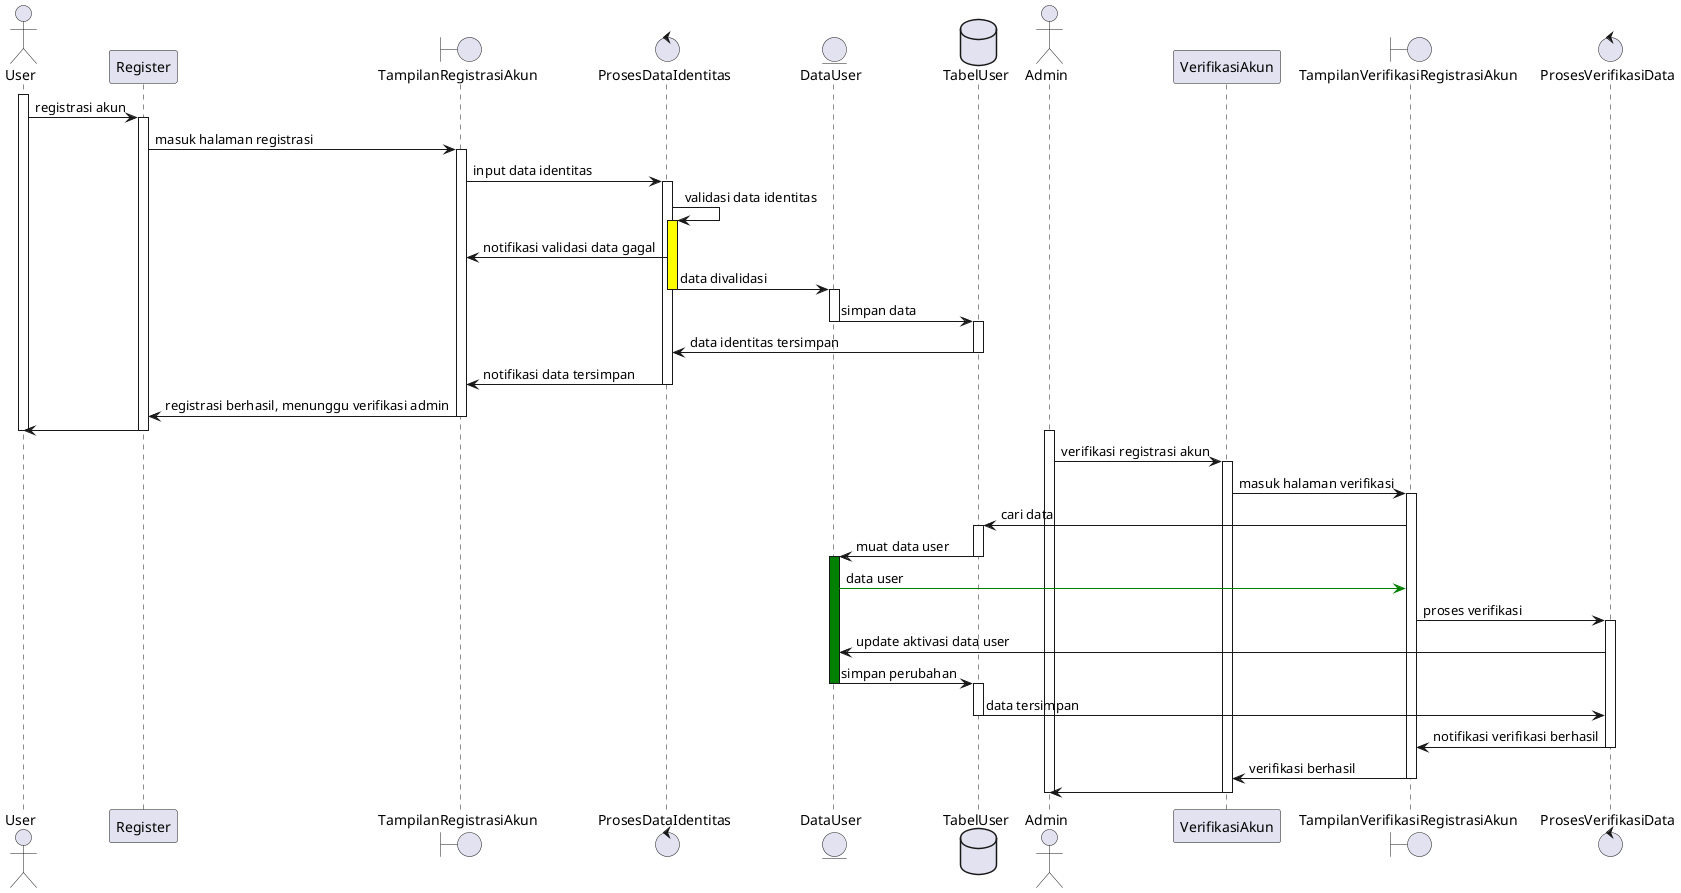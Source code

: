 @startuml

' Declare
actor User
participant Register
boundary TampilanRegistrasiAkun as registration_page
control ProsesDataIdentitas as user_data_process
entity DataUser as user_data
database TabelUser as db_user

actor Admin
participant VerifikasiAkun as user_acc_verify
boundary TampilanVerifikasiRegistrasiAkun as verify_regis_page
control ProsesVerifikasiData as verify_data_process



' Flow
activate User
User -> Register : registrasi akun
activate Register

Register -> registration_page : masuk halaman registrasi
activate registration_page

registration_page -> user_data_process : input data identitas 
activate user_data_process
user_data_process -> user_data_process : validasi data identitas
activate user_data_process #Yellow
user_data_process -> registration_page : notifikasi validasi data gagal

user_data_process -> user_data : data divalidasi
deactivate user_data_process
activate user_data
user_data -> db_user : simpan data
deactivate user_data
activate db_user
db_user -> user_data_process : data identitas tersimpan
deactivate db_user
user_data_process -> registration_page : notifikasi data tersimpan
deactivate user_data_process

registration_page -> Register : registrasi berhasil, menunggu verifikasi admin
deactivate registration_page

Register -> User
deactivate Register
deactivate User

activate Admin
Admin -> user_acc_verify : verifikasi registrasi akun

activate user_acc_verify
user_acc_verify -> verify_regis_page : masuk halaman verifikasi
activate verify_regis_page
verify_regis_page -> db_user : cari data
activate db_user


db_user -> user_data : muat data user
deactivate db_user
activate user_data #Green
user_data -[#Green]> verify_regis_page : data user

verify_regis_page -> verify_data_process : proses verifikasi
activate verify_data_process
verify_data_process -> user_data : update aktivasi data user

user_data -> db_user : simpan perubahan
deactivate user_data
activate db_user
db_user -> verify_data_process : data tersimpan
deactivate db_user

verify_data_process -> verify_regis_page : notifikasi verifikasi berhasil
deactivate verify_data_process
verify_regis_page -> user_acc_verify : verifikasi berhasil
deactivate verify_regis_page

user_acc_verify -> Admin
deactivate user_acc_verify
deactivate Admin


@enduml